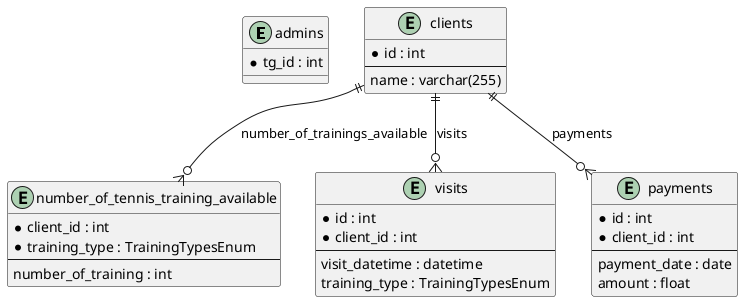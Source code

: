 @startuml

entity "admins" {
    *tg_id : int
}

entity "clients" as users {
    *id : int
    --
    name : varchar(255)
}

entity "number_of_tennis_training_available" as tennis_balances {
    *client_id : int
    *training_type : TrainingTypesEnum
    --
    number_of_training : int
}

entity "visits" as visits {
    *id : int
    *client_id : int
    --
    visit_datetime : datetime
    training_type : TrainingTypesEnum
}

entity "payments" as payments {
    *id : int
    *client_id : int
    --
    payment_date : date
    amount : float
}

users ||--o{ tennis_balances : "number_of_trainings_available"
users ||--o{ visits : "visits"
users ||--o{ payments : "payments"

@enduml
